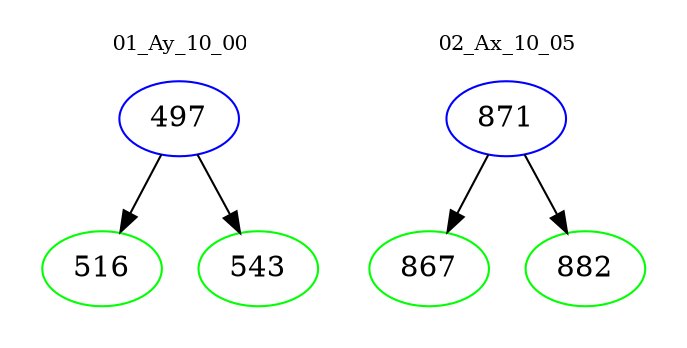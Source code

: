 digraph{
subgraph cluster_0 {
color = white
label = "01_Ay_10_00";
fontsize=10;
T0_497 [label="497", color="blue"]
T0_497 -> T0_516 [color="black"]
T0_516 [label="516", color="green"]
T0_497 -> T0_543 [color="black"]
T0_543 [label="543", color="green"]
}
subgraph cluster_1 {
color = white
label = "02_Ax_10_05";
fontsize=10;
T1_871 [label="871", color="blue"]
T1_871 -> T1_867 [color="black"]
T1_867 [label="867", color="green"]
T1_871 -> T1_882 [color="black"]
T1_882 [label="882", color="green"]
}
}
